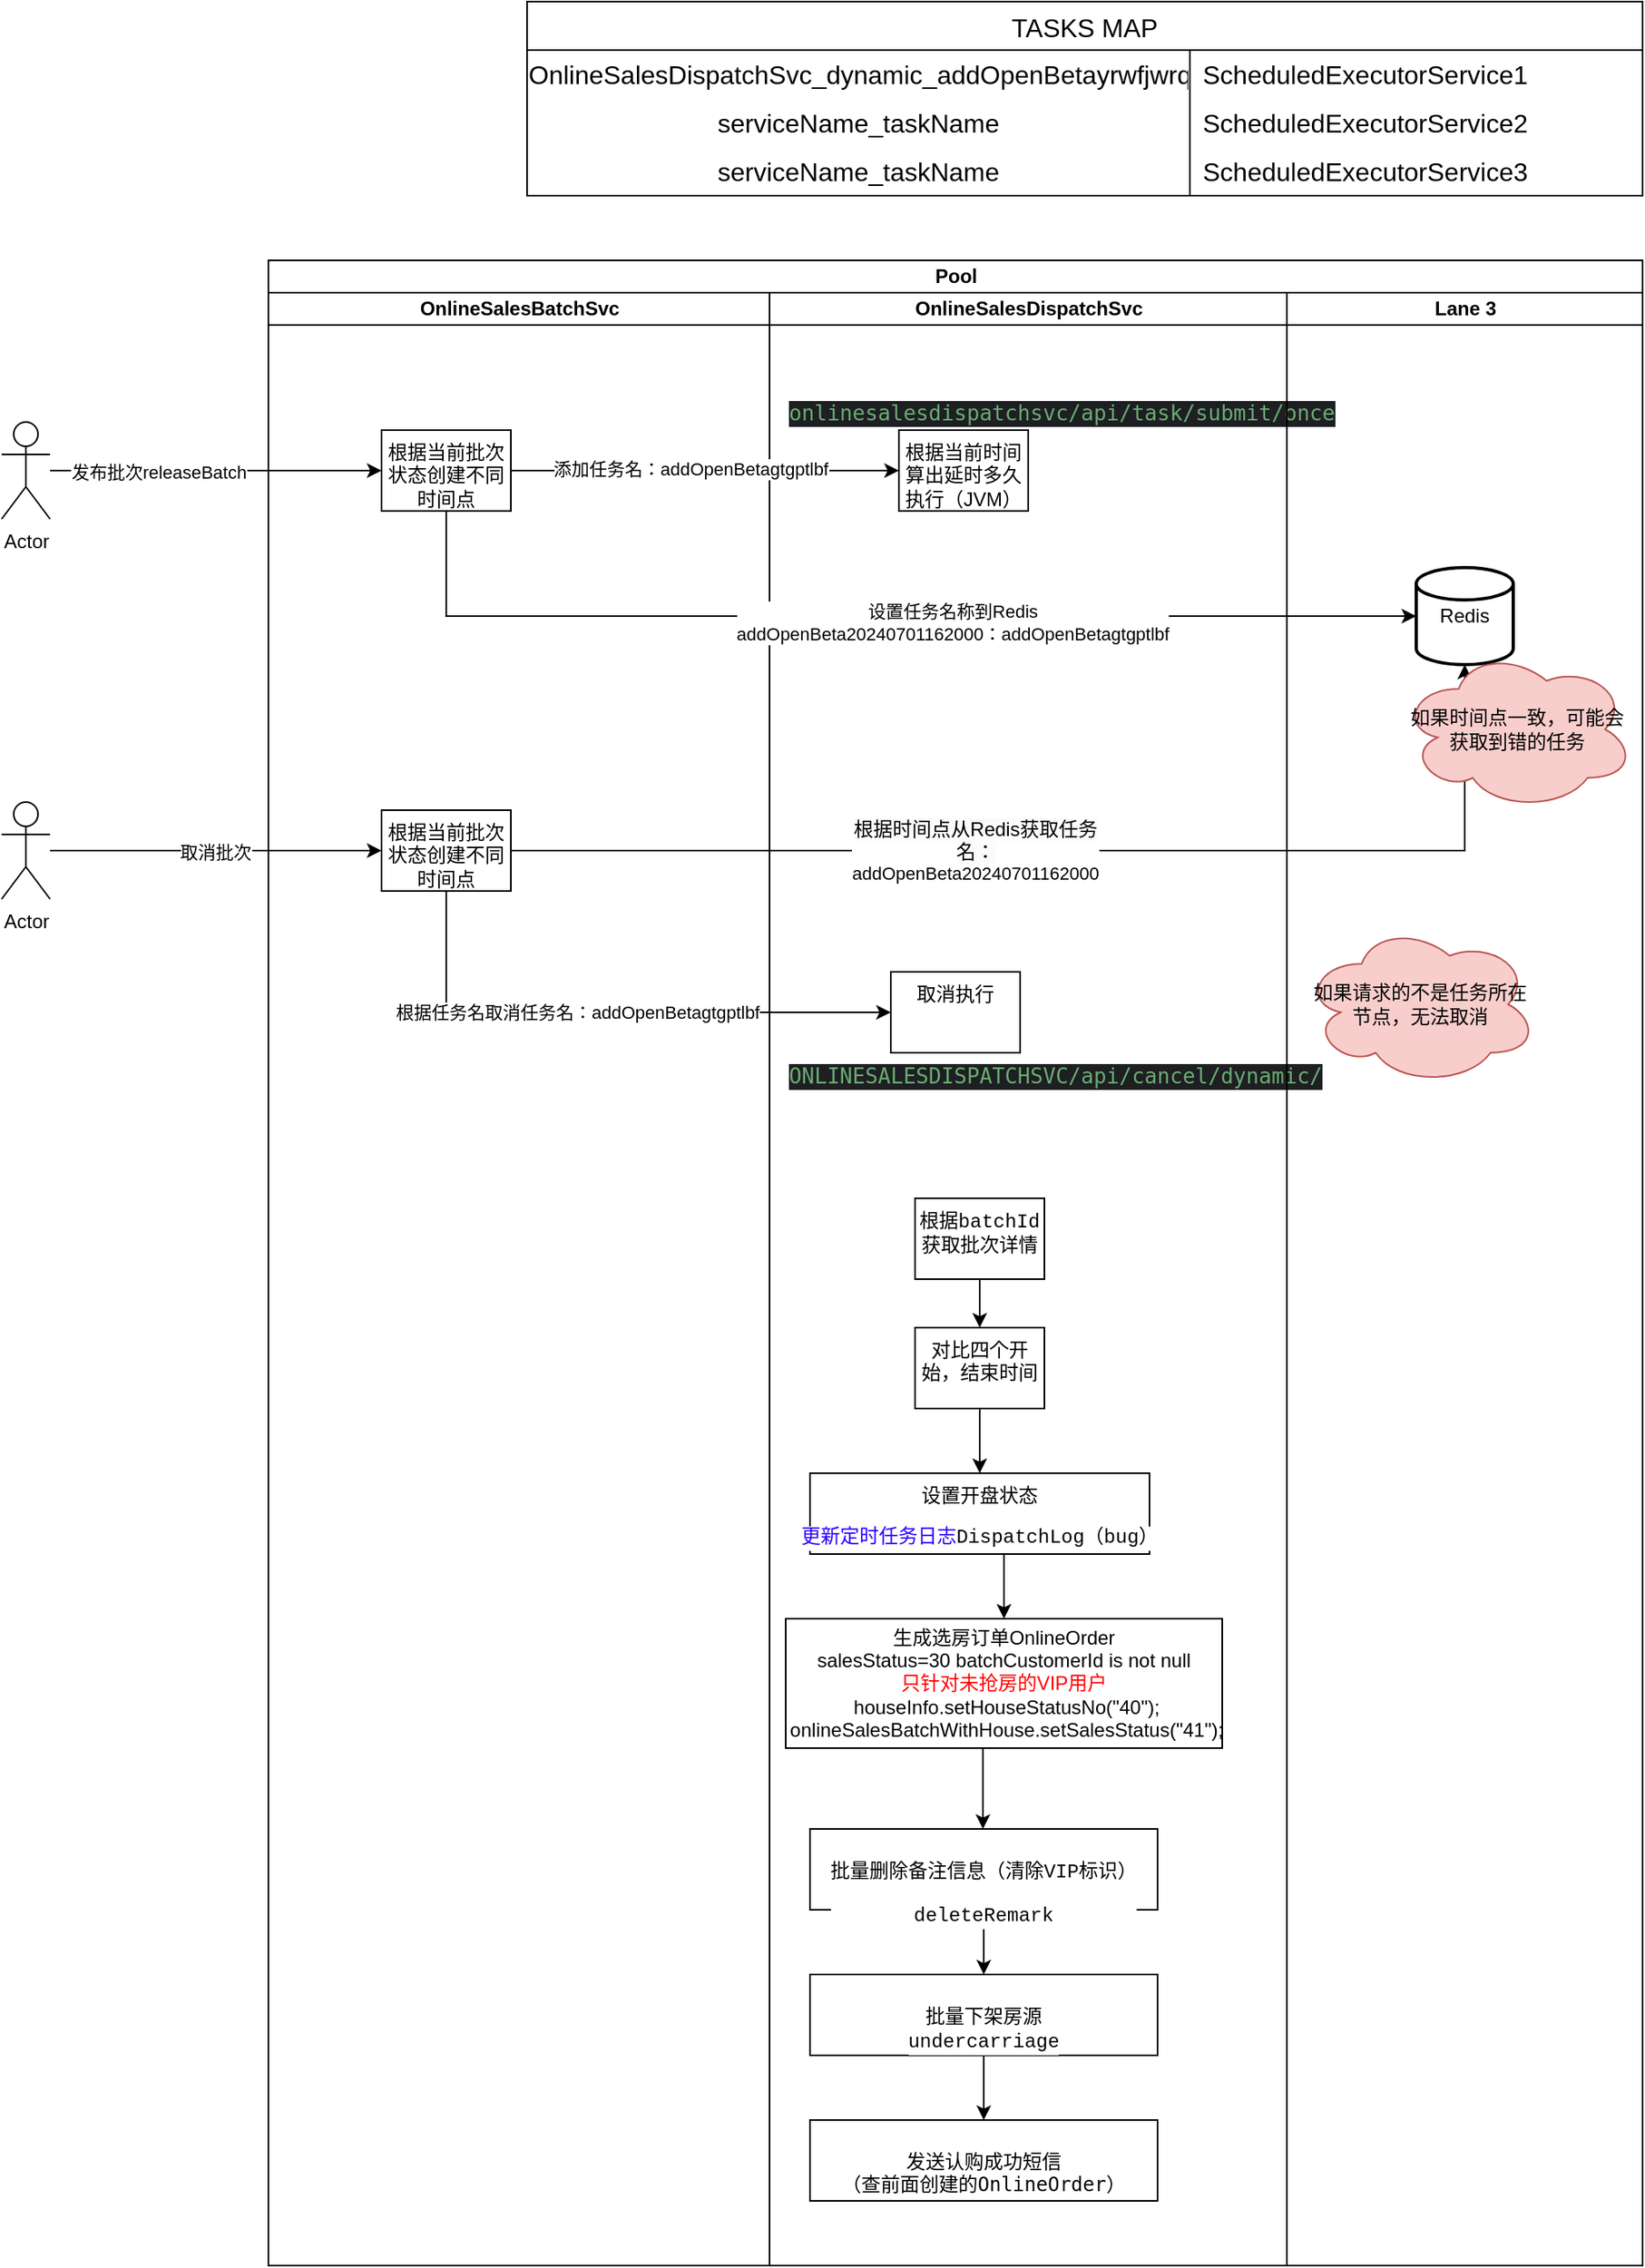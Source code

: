 <mxfile version="25.0.3">
  <diagram name="定时任务流程" id="ddt7QMK57tEVSbq9MGbc">
    <mxGraphModel dx="794" dy="420" grid="1" gridSize="10" guides="1" tooltips="1" connect="1" arrows="1" fold="1" page="1" pageScale="1" pageWidth="827" pageHeight="1169" math="0" shadow="0">
      <root>
        <mxCell id="0" />
        <mxCell id="1" parent="0" />
        <mxCell id="VdV3hC7US1G3ZseEJHJ6-15" style="edgeStyle=orthogonalEdgeStyle;rounded=0;orthogonalLoop=1;jettySize=auto;html=1;" parent="1" source="VdV3hC7US1G3ZseEJHJ6-1" target="VdV3hC7US1G3ZseEJHJ6-2" edge="1">
          <mxGeometry relative="1" as="geometry" />
        </mxCell>
        <mxCell id="VdV3hC7US1G3ZseEJHJ6-16" value="发布批次releaseBatch" style="edgeLabel;html=1;align=center;verticalAlign=middle;resizable=0;points=[];" parent="VdV3hC7US1G3ZseEJHJ6-15" vertex="1" connectable="0">
          <mxGeometry x="-0.348" y="-1" relative="1" as="geometry">
            <mxPoint as="offset" />
          </mxGeometry>
        </mxCell>
        <mxCell id="VdV3hC7US1G3ZseEJHJ6-1" value="Actor" style="shape=umlActor;verticalLabelPosition=bottom;verticalAlign=top;html=1;outlineConnect=0;" parent="1" vertex="1">
          <mxGeometry x="15" y="290" width="30" height="60" as="geometry" />
        </mxCell>
        <mxCell id="VdV3hC7US1G3ZseEJHJ6-5" value="" style="edgeStyle=orthogonalEdgeStyle;rounded=0;orthogonalLoop=1;jettySize=auto;html=1;entryX=0;entryY=0.5;entryDx=0;entryDy=0;" parent="1" source="VdV3hC7US1G3ZseEJHJ6-7" target="VdV3hC7US1G3ZseEJHJ6-23" edge="1">
          <mxGeometry relative="1" as="geometry">
            <mxPoint x="220" y="555" as="targetPoint" />
          </mxGeometry>
        </mxCell>
        <mxCell id="VdV3hC7US1G3ZseEJHJ6-6" value="取消批次" style="edgeLabel;html=1;align=center;verticalAlign=middle;resizable=0;points=[];" parent="VdV3hC7US1G3ZseEJHJ6-5" vertex="1" connectable="0">
          <mxGeometry x="-0.006" y="-1" relative="1" as="geometry">
            <mxPoint as="offset" />
          </mxGeometry>
        </mxCell>
        <mxCell id="VdV3hC7US1G3ZseEJHJ6-7" value="Actor" style="shape=umlActor;verticalLabelPosition=bottom;verticalAlign=top;html=1;outlineConnect=0;" parent="1" vertex="1">
          <mxGeometry x="15" y="525" width="30" height="60" as="geometry" />
        </mxCell>
        <mxCell id="VdV3hC7US1G3ZseEJHJ6-10" value="Pool" style="swimlane;childLayout=stackLayout;resizeParent=1;resizeParentMax=0;startSize=20;html=1;" parent="1" vertex="1">
          <mxGeometry x="180.0" y="190" width="850" height="1240" as="geometry" />
        </mxCell>
        <mxCell id="VdV3hC7US1G3ZseEJHJ6-11" value="OnlineSalesBatchSvc" style="swimlane;startSize=20;html=1;" parent="VdV3hC7US1G3ZseEJHJ6-10" vertex="1">
          <mxGeometry y="20" width="310" height="1220" as="geometry" />
        </mxCell>
        <mxCell id="VdV3hC7US1G3ZseEJHJ6-2" value="根据当前批次状态创建不同时间点" style="whiteSpace=wrap;html=1;verticalAlign=top;" parent="VdV3hC7US1G3ZseEJHJ6-11" vertex="1">
          <mxGeometry x="70.0" y="85" width="80" height="50" as="geometry" />
        </mxCell>
        <mxCell id="VdV3hC7US1G3ZseEJHJ6-23" value="根据当前批次状态创建不同时间点" style="whiteSpace=wrap;html=1;verticalAlign=top;" parent="VdV3hC7US1G3ZseEJHJ6-11" vertex="1">
          <mxGeometry x="70.0" y="320" width="80" height="50" as="geometry" />
        </mxCell>
        <mxCell id="VdV3hC7US1G3ZseEJHJ6-12" value="OnlineSalesDispatchSvc" style="swimlane;startSize=20;html=1;" parent="VdV3hC7US1G3ZseEJHJ6-10" vertex="1">
          <mxGeometry x="310" y="20" width="320" height="1220" as="geometry" />
        </mxCell>
        <mxCell id="VdV3hC7US1G3ZseEJHJ6-17" value="根据当前时间算出延时多久执行（JVM）" style="whiteSpace=wrap;html=1;verticalAlign=top;" parent="VdV3hC7US1G3ZseEJHJ6-12" vertex="1">
          <mxGeometry x="80" y="85" width="80" height="50" as="geometry" />
        </mxCell>
        <mxCell id="VdV3hC7US1G3ZseEJHJ6-24" value="取消执行" style="whiteSpace=wrap;html=1;verticalAlign=top;" parent="VdV3hC7US1G3ZseEJHJ6-12" vertex="1">
          <mxGeometry x="75" y="420" width="80" height="50" as="geometry" />
        </mxCell>
        <mxCell id="UqaKD19XabVQSRf4XIsC-7" value="&lt;div style=&quot;background-color:#1e1f22;color:#bcbec4;font-family:&#39;JetBrains Mono&#39;,monospace;font-size:9.8pt;white-space:pre;&quot;&gt;&lt;span style=&quot;color:#6aab73;&quot;&gt;onlinesalesdispatchsvc/api/task/submit/once&lt;/span&gt;&lt;/div&gt;" style="text;whiteSpace=wrap;html=1;" vertex="1" parent="VdV3hC7US1G3ZseEJHJ6-12">
          <mxGeometry x="10" y="60" width="310" height="40" as="geometry" />
        </mxCell>
        <mxCell id="UqaKD19XabVQSRf4XIsC-6" value="&lt;div style=&quot;background-color:#1e1f22;color:#bcbec4;font-family:&#39;JetBrains Mono&#39;,monospace;font-size:9.8pt;white-space:pre;&quot;&gt;&lt;span style=&quot;color:#6aab73;&quot;&gt;ONLINESALESDISPATCHSVC/api/cancel/dynamic/&lt;/span&gt;&lt;/div&gt;" style="text;whiteSpace=wrap;html=1;" vertex="1" parent="VdV3hC7US1G3ZseEJHJ6-12">
          <mxGeometry x="10" y="470" width="310" height="40" as="geometry" />
        </mxCell>
        <mxCell id="UqaKD19XabVQSRf4XIsC-48" value="" style="edgeStyle=orthogonalEdgeStyle;rounded=0;orthogonalLoop=1;jettySize=auto;html=1;" edge="1" parent="VdV3hC7US1G3ZseEJHJ6-12" source="UqaKD19XabVQSRf4XIsC-46" target="UqaKD19XabVQSRf4XIsC-47">
          <mxGeometry relative="1" as="geometry" />
        </mxCell>
        <mxCell id="UqaKD19XabVQSRf4XIsC-46" value="根据&lt;span style=&quot;background-color: rgb(255, 255, 255); font-family: Consolas, courier;&quot;&gt;batchId获取批次详情&lt;/span&gt;" style="whiteSpace=wrap;html=1;verticalAlign=top;" vertex="1" parent="VdV3hC7US1G3ZseEJHJ6-12">
          <mxGeometry x="90.0" y="560" width="80" height="50" as="geometry" />
        </mxCell>
        <mxCell id="UqaKD19XabVQSRf4XIsC-50" value="" style="edgeStyle=orthogonalEdgeStyle;rounded=0;orthogonalLoop=1;jettySize=auto;html=1;" edge="1" parent="VdV3hC7US1G3ZseEJHJ6-12" source="UqaKD19XabVQSRf4XIsC-47" target="UqaKD19XabVQSRf4XIsC-49">
          <mxGeometry relative="1" as="geometry" />
        </mxCell>
        <mxCell id="UqaKD19XabVQSRf4XIsC-47" value="对比四个开始，结束时间" style="whiteSpace=wrap;html=1;verticalAlign=top;" vertex="1" parent="VdV3hC7US1G3ZseEJHJ6-12">
          <mxGeometry x="90.0" y="640" width="80" height="50" as="geometry" />
        </mxCell>
        <mxCell id="UqaKD19XabVQSRf4XIsC-61" value="" style="edgeStyle=orthogonalEdgeStyle;rounded=0;orthogonalLoop=1;jettySize=auto;html=1;" edge="1" parent="VdV3hC7US1G3ZseEJHJ6-12" source="UqaKD19XabVQSRf4XIsC-49" target="UqaKD19XabVQSRf4XIsC-60">
          <mxGeometry relative="1" as="geometry">
            <Array as="points">
              <mxPoint x="145" y="800" />
              <mxPoint x="145" y="800" />
            </Array>
          </mxGeometry>
        </mxCell>
        <mxCell id="UqaKD19XabVQSRf4XIsC-49" value="设置开盘状态&lt;div&gt;&lt;pre style=&quot;font-family: &amp;quot;Consolas&amp;quot;, courier; background: #ffffff&quot;&gt;&lt;span style=&quot;color: #2900ff;&quot;&gt;更新定时任务日志&lt;/span&gt;DispatchLog（bug）&lt;/pre&gt;&lt;/div&gt;" style="whiteSpace=wrap;html=1;verticalAlign=top;" vertex="1" parent="VdV3hC7US1G3ZseEJHJ6-12">
          <mxGeometry x="25" y="730" width="210" height="50" as="geometry" />
        </mxCell>
        <mxCell id="UqaKD19XabVQSRf4XIsC-57" value="" style="edgeStyle=orthogonalEdgeStyle;rounded=0;orthogonalLoop=1;jettySize=auto;html=1;" edge="1" parent="VdV3hC7US1G3ZseEJHJ6-12" source="UqaKD19XabVQSRf4XIsC-54" target="UqaKD19XabVQSRf4XIsC-56">
          <mxGeometry relative="1" as="geometry" />
        </mxCell>
        <mxCell id="UqaKD19XabVQSRf4XIsC-54" value="&lt;pre style=&quot;background: rgb(255, 255, 255);&quot;&gt;&lt;font face=&quot;Consolas, courier&quot;&gt;批量删除备注信息（清除VIP标识）&lt;/font&gt;&lt;/pre&gt;&lt;pre style=&quot;background: rgb(255, 255, 255);&quot;&gt;&lt;font face=&quot;Consolas, courier&quot;&gt;deleteRemark&lt;/font&gt;&lt;/pre&gt;" style="whiteSpace=wrap;html=1;verticalAlign=top;" vertex="1" parent="VdV3hC7US1G3ZseEJHJ6-12">
          <mxGeometry x="25" y="950" width="215" height="50" as="geometry" />
        </mxCell>
        <mxCell id="UqaKD19XabVQSRf4XIsC-59" value="" style="edgeStyle=orthogonalEdgeStyle;rounded=0;orthogonalLoop=1;jettySize=auto;html=1;" edge="1" parent="VdV3hC7US1G3ZseEJHJ6-12" source="UqaKD19XabVQSRf4XIsC-56" target="UqaKD19XabVQSRf4XIsC-58">
          <mxGeometry relative="1" as="geometry" />
        </mxCell>
        <mxCell id="UqaKD19XabVQSRf4XIsC-56" value="&lt;pre style=&quot;background: rgb(255, 255, 255);&quot;&gt;&lt;font face=&quot;Consolas, courier&quot;&gt;批量下架房源&lt;br&gt;undercarriage&lt;/font&gt;&lt;/pre&gt;" style="whiteSpace=wrap;html=1;verticalAlign=top;align=center;" vertex="1" parent="VdV3hC7US1G3ZseEJHJ6-12">
          <mxGeometry x="25" y="1040" width="215" height="50" as="geometry" />
        </mxCell>
        <mxCell id="UqaKD19XabVQSRf4XIsC-58" value="&lt;pre style=&quot;background: rgb(255, 255, 255);&quot;&gt;发送认购成功短信&lt;br&gt;（查前面创建的OnlineOrder）&lt;/pre&gt;" style="whiteSpace=wrap;html=1;verticalAlign=top;" vertex="1" parent="VdV3hC7US1G3ZseEJHJ6-12">
          <mxGeometry x="25" y="1130" width="215" height="50" as="geometry" />
        </mxCell>
        <mxCell id="UqaKD19XabVQSRf4XIsC-62" style="edgeStyle=orthogonalEdgeStyle;rounded=0;orthogonalLoop=1;jettySize=auto;html=1;" edge="1" parent="VdV3hC7US1G3ZseEJHJ6-12" source="UqaKD19XabVQSRf4XIsC-60" target="UqaKD19XabVQSRf4XIsC-54">
          <mxGeometry relative="1" as="geometry">
            <Array as="points">
              <mxPoint x="132" y="910" />
              <mxPoint x="132" y="910" />
            </Array>
          </mxGeometry>
        </mxCell>
        <mxCell id="UqaKD19XabVQSRf4XIsC-60" value="&lt;div&gt;生成选房订单OnlineOrder&lt;/div&gt;&lt;div&gt;salesStatus=30 batchCustomerId is not null&lt;/div&gt;&lt;div&gt;&lt;font color=&quot;#ff0000&quot;&gt;只针对未抢房的VIP用户&lt;/font&gt;&lt;/div&gt;&lt;div&gt;&amp;nbsp;houseInfo.setHouseStatusNo(&quot;40&quot;);&lt;/div&gt;&lt;div&gt;&amp;nbsp;onlineSalesBatchWithHouse.setSalesStatus(&quot;41&quot;);&lt;/div&gt;" style="rounded=0;whiteSpace=wrap;html=1;" vertex="1" parent="VdV3hC7US1G3ZseEJHJ6-12">
          <mxGeometry x="10" y="820" width="270" height="80" as="geometry" />
        </mxCell>
        <mxCell id="VdV3hC7US1G3ZseEJHJ6-13" value="Lane 3" style="swimlane;startSize=20;html=1;" parent="VdV3hC7US1G3ZseEJHJ6-10" vertex="1">
          <mxGeometry x="630" y="20" width="220" height="1220" as="geometry" />
        </mxCell>
        <mxCell id="VdV3hC7US1G3ZseEJHJ6-19" value="Redis" style="strokeWidth=2;html=1;shape=mxgraph.flowchart.database;whiteSpace=wrap;" parent="VdV3hC7US1G3ZseEJHJ6-13" vertex="1">
          <mxGeometry x="80" y="170" width="60" height="60" as="geometry" />
        </mxCell>
        <mxCell id="UqaKD19XabVQSRf4XIsC-5" value="如果请求的不是任务所在节点，无法取消" style="ellipse;shape=cloud;whiteSpace=wrap;html=1;fillColor=#f8cecc;strokeColor=#b85450;" vertex="1" parent="VdV3hC7US1G3ZseEJHJ6-13">
          <mxGeometry x="10" y="390" width="145" height="100" as="geometry" />
        </mxCell>
        <mxCell id="VdV3hC7US1G3ZseEJHJ6-18" value="" style="edgeStyle=orthogonalEdgeStyle;rounded=0;orthogonalLoop=1;jettySize=auto;html=1;" parent="VdV3hC7US1G3ZseEJHJ6-10" source="VdV3hC7US1G3ZseEJHJ6-2" target="VdV3hC7US1G3ZseEJHJ6-17" edge="1">
          <mxGeometry relative="1" as="geometry" />
        </mxCell>
        <mxCell id="VdV3hC7US1G3ZseEJHJ6-22" value="添加任务名：addOpenBetagtgptlbf" style="edgeLabel;html=1;align=center;verticalAlign=middle;resizable=0;points=[];" parent="VdV3hC7US1G3ZseEJHJ6-18" vertex="1" connectable="0">
          <mxGeometry x="-0.081" y="1" relative="1" as="geometry">
            <mxPoint as="offset" />
          </mxGeometry>
        </mxCell>
        <mxCell id="VdV3hC7US1G3ZseEJHJ6-20" style="edgeStyle=orthogonalEdgeStyle;rounded=0;orthogonalLoop=1;jettySize=auto;html=1;entryX=0;entryY=0.5;entryDx=0;entryDy=0;entryPerimeter=0;exitX=0.5;exitY=1;exitDx=0;exitDy=0;" parent="VdV3hC7US1G3ZseEJHJ6-10" source="VdV3hC7US1G3ZseEJHJ6-2" target="VdV3hC7US1G3ZseEJHJ6-19" edge="1">
          <mxGeometry relative="1" as="geometry">
            <mxPoint x="150.0" y="225" as="sourcePoint" />
          </mxGeometry>
        </mxCell>
        <mxCell id="VdV3hC7US1G3ZseEJHJ6-21" value="设置任务名称到Redis&lt;div&gt;addOpenBeta20240701162000：addOpenBetagtgptlbf&lt;br&gt;&lt;/div&gt;" style="edgeLabel;html=1;align=center;verticalAlign=middle;resizable=0;points=[];" parent="VdV3hC7US1G3ZseEJHJ6-20" vertex="1" connectable="0">
          <mxGeometry x="0.136" y="-4" relative="1" as="geometry">
            <mxPoint as="offset" />
          </mxGeometry>
        </mxCell>
        <mxCell id="VdV3hC7US1G3ZseEJHJ6-25" style="edgeStyle=orthogonalEdgeStyle;rounded=0;orthogonalLoop=1;jettySize=auto;html=1;entryX=0;entryY=0.5;entryDx=0;entryDy=0;exitX=0.5;exitY=1;exitDx=0;exitDy=0;" parent="VdV3hC7US1G3ZseEJHJ6-10" source="VdV3hC7US1G3ZseEJHJ6-23" target="VdV3hC7US1G3ZseEJHJ6-24" edge="1">
          <mxGeometry relative="1" as="geometry">
            <mxPoint x="150.0" y="465" as="sourcePoint" />
          </mxGeometry>
        </mxCell>
        <mxCell id="VdV3hC7US1G3ZseEJHJ6-26" value="根据任务名取消任务名：addOpenBetagtgptlbf" style="edgeLabel;html=1;align=center;verticalAlign=middle;resizable=0;points=[];" parent="VdV3hC7US1G3ZseEJHJ6-25" vertex="1" connectable="0">
          <mxGeometry x="-0.214" y="3" relative="1" as="geometry">
            <mxPoint x="18" y="3" as="offset" />
          </mxGeometry>
        </mxCell>
        <mxCell id="UqaKD19XabVQSRf4XIsC-1" style="edgeStyle=orthogonalEdgeStyle;rounded=0;orthogonalLoop=1;jettySize=auto;html=1;entryX=0.5;entryY=1;entryDx=0;entryDy=0;entryPerimeter=0;" edge="1" parent="VdV3hC7US1G3ZseEJHJ6-10" source="VdV3hC7US1G3ZseEJHJ6-23" target="VdV3hC7US1G3ZseEJHJ6-19">
          <mxGeometry relative="1" as="geometry" />
        </mxCell>
        <mxCell id="UqaKD19XabVQSRf4XIsC-3" value="&lt;span style=&quot;text-wrap: wrap; font-size: 12px; background-color: rgb(251, 251, 251);&quot;&gt;根据时间点从Redis获取任务名：&lt;/span&gt;&lt;div&gt;addOpenBeta20240701162000&lt;/div&gt;" style="edgeLabel;html=1;align=center;verticalAlign=middle;resizable=0;points=[];" vertex="1" connectable="0" parent="UqaKD19XabVQSRf4XIsC-1">
          <mxGeometry x="-0.4" y="-2" relative="1" as="geometry">
            <mxPoint x="75" y="-2" as="offset" />
          </mxGeometry>
        </mxCell>
        <mxCell id="VdV3hC7US1G3ZseEJHJ6-31" value="如果时间点一致，可能会获取到错的任务" style="ellipse;shape=cloud;whiteSpace=wrap;html=1;fillColor=#f8cecc;strokeColor=#b85450;" parent="1" vertex="1">
          <mxGeometry x="880" y="430" width="145" height="100" as="geometry" />
        </mxCell>
        <mxCell id="UqaKD19XabVQSRf4XIsC-8" value="" style="shape=table;startSize=0;container=1;collapsible=0;childLayout=tableLayout;fontSize=11;fillColor=none;strokeColor=none;" vertex="1" parent="1">
          <mxGeometry x="620" y="230" width="60" height="60" as="geometry" />
        </mxCell>
        <mxCell id="UqaKD19XabVQSRf4XIsC-9" value="" style="shape=table;startSize=0;container=1;collapsible=0;childLayout=tableLayout;fontSize=11;fillColor=none;strokeColor=none;" vertex="1" parent="1">
          <mxGeometry x="620" y="230" width="60" height="60" as="geometry" />
        </mxCell>
        <mxCell id="UqaKD19XabVQSRf4XIsC-23" value="TASKS MAP" style="shape=table;startSize=30;container=1;collapsible=0;childLayout=tableLayout;fixedRows=1;rowLines=0;fontStyle=0;strokeColor=default;fontSize=16;" vertex="1" parent="1">
          <mxGeometry x="340" y="30" width="690" height="120" as="geometry" />
        </mxCell>
        <mxCell id="UqaKD19XabVQSRf4XIsC-24" value="" style="shape=tableRow;horizontal=0;startSize=0;swimlaneHead=0;swimlaneBody=0;top=0;left=0;bottom=0;right=0;collapsible=0;dropTarget=0;fillColor=none;points=[[0,0.5],[1,0.5]];portConstraint=eastwest;strokeColor=inherit;fontSize=16;" vertex="1" parent="UqaKD19XabVQSRf4XIsC-23">
          <mxGeometry y="30" width="690" height="30" as="geometry" />
        </mxCell>
        <mxCell id="UqaKD19XabVQSRf4XIsC-25" value="OnlineSalesDispatchSvc_dynamic_addOpenBetayrwfjwrq" style="shape=partialRectangle;html=1;whiteSpace=wrap;connectable=0;fillColor=none;top=0;left=0;bottom=0;right=0;overflow=hidden;pointerEvents=1;strokeColor=inherit;fontSize=16;" vertex="1" parent="UqaKD19XabVQSRf4XIsC-24">
          <mxGeometry width="410" height="30" as="geometry">
            <mxRectangle width="410" height="30" as="alternateBounds" />
          </mxGeometry>
        </mxCell>
        <mxCell id="UqaKD19XabVQSRf4XIsC-26" value="ScheduledExecutorService1" style="shape=partialRectangle;html=1;whiteSpace=wrap;connectable=0;fillColor=none;top=0;left=0;bottom=0;right=0;align=left;spacingLeft=6;overflow=hidden;strokeColor=inherit;fontSize=16;" vertex="1" parent="UqaKD19XabVQSRf4XIsC-24">
          <mxGeometry x="410" width="280" height="30" as="geometry">
            <mxRectangle width="280" height="30" as="alternateBounds" />
          </mxGeometry>
        </mxCell>
        <mxCell id="UqaKD19XabVQSRf4XIsC-27" value="" style="shape=tableRow;horizontal=0;startSize=0;swimlaneHead=0;swimlaneBody=0;top=0;left=0;bottom=0;right=0;collapsible=0;dropTarget=0;fillColor=none;points=[[0,0.5],[1,0.5]];portConstraint=eastwest;strokeColor=inherit;fontSize=16;" vertex="1" parent="UqaKD19XabVQSRf4XIsC-23">
          <mxGeometry y="60" width="690" height="30" as="geometry" />
        </mxCell>
        <mxCell id="UqaKD19XabVQSRf4XIsC-28" value="serviceName_taskName" style="shape=partialRectangle;html=1;whiteSpace=wrap;connectable=0;fillColor=none;top=0;left=0;bottom=0;right=0;overflow=hidden;strokeColor=inherit;fontSize=16;" vertex="1" parent="UqaKD19XabVQSRf4XIsC-27">
          <mxGeometry width="410" height="30" as="geometry">
            <mxRectangle width="410" height="30" as="alternateBounds" />
          </mxGeometry>
        </mxCell>
        <mxCell id="UqaKD19XabVQSRf4XIsC-29" value="ScheduledExecutorService2" style="shape=partialRectangle;html=1;whiteSpace=wrap;connectable=0;fillColor=none;top=0;left=0;bottom=0;right=0;align=left;spacingLeft=6;overflow=hidden;strokeColor=inherit;fontSize=16;" vertex="1" parent="UqaKD19XabVQSRf4XIsC-27">
          <mxGeometry x="410" width="280" height="30" as="geometry">
            <mxRectangle width="280" height="30" as="alternateBounds" />
          </mxGeometry>
        </mxCell>
        <mxCell id="UqaKD19XabVQSRf4XIsC-30" value="" style="shape=tableRow;horizontal=0;startSize=0;swimlaneHead=0;swimlaneBody=0;top=0;left=0;bottom=0;right=0;collapsible=0;dropTarget=0;fillColor=none;points=[[0,0.5],[1,0.5]];portConstraint=eastwest;strokeColor=inherit;fontSize=16;" vertex="1" parent="UqaKD19XabVQSRf4XIsC-23">
          <mxGeometry y="90" width="690" height="30" as="geometry" />
        </mxCell>
        <mxCell id="UqaKD19XabVQSRf4XIsC-31" value="serviceName_taskName" style="shape=partialRectangle;html=1;whiteSpace=wrap;connectable=0;fillColor=none;top=0;left=0;bottom=0;right=0;overflow=hidden;strokeColor=inherit;fontSize=16;" vertex="1" parent="UqaKD19XabVQSRf4XIsC-30">
          <mxGeometry width="410" height="30" as="geometry">
            <mxRectangle width="410" height="30" as="alternateBounds" />
          </mxGeometry>
        </mxCell>
        <mxCell id="UqaKD19XabVQSRf4XIsC-32" value="ScheduledExecutorService3" style="shape=partialRectangle;html=1;whiteSpace=wrap;connectable=0;fillColor=none;top=0;left=0;bottom=0;right=0;align=left;spacingLeft=6;overflow=hidden;strokeColor=inherit;fontSize=16;" vertex="1" parent="UqaKD19XabVQSRf4XIsC-30">
          <mxGeometry x="410" width="280" height="30" as="geometry">
            <mxRectangle width="280" height="30" as="alternateBounds" />
          </mxGeometry>
        </mxCell>
      </root>
    </mxGraphModel>
  </diagram>
</mxfile>
